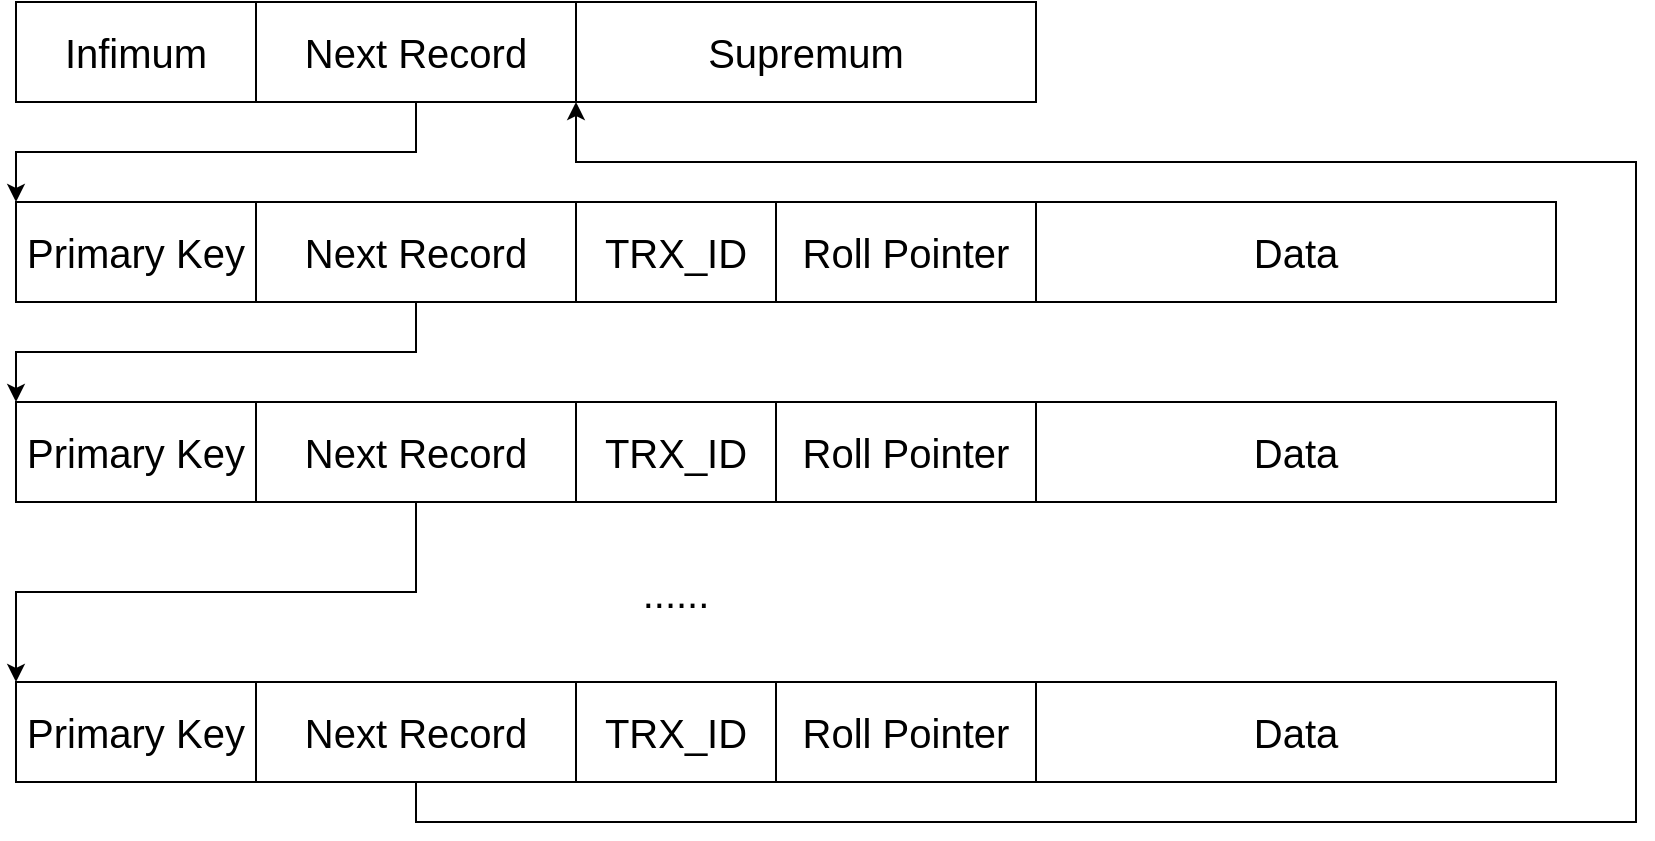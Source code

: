 <mxfile version="20.8.19" type="device"><diagram name="Page-1" id="5X7qmwgHOfAjLhb3YUsZ"><mxGraphModel dx="1434" dy="708" grid="1" gridSize="10" guides="1" tooltips="1" connect="1" arrows="1" fold="1" page="1" pageScale="1" pageWidth="850" pageHeight="1100" math="0" shadow="0"><root><mxCell id="0"/><mxCell id="1" parent="0"/><mxCell id="koLjiDiufipP8f6T_nUg-2" value="&lt;span style=&quot;font-size: 20px;&quot;&gt;Primary Key&lt;/span&gt;" style="rounded=0;whiteSpace=wrap;html=1;" vertex="1" parent="1"><mxGeometry x="160" y="190" width="120" height="50" as="geometry"/></mxCell><mxCell id="koLjiDiufipP8f6T_nUg-11" value="&lt;span style=&quot;font-size: 20px;&quot;&gt;Data&lt;/span&gt;" style="rounded=0;whiteSpace=wrap;html=1;" vertex="1" parent="1"><mxGeometry x="670" y="190" width="260" height="50" as="geometry"/></mxCell><mxCell id="koLjiDiufipP8f6T_nUg-24" style="edgeStyle=orthogonalEdgeStyle;rounded=0;orthogonalLoop=1;jettySize=auto;html=1;exitX=0.5;exitY=1;exitDx=0;exitDy=0;entryX=0;entryY=0;entryDx=0;entryDy=0;fontSize=20;" edge="1" parent="1" source="koLjiDiufipP8f6T_nUg-12" target="koLjiDiufipP8f6T_nUg-15"><mxGeometry relative="1" as="geometry"/></mxCell><mxCell id="koLjiDiufipP8f6T_nUg-12" value="&lt;span style=&quot;font-size: 20px;&quot;&gt;Next Record&lt;/span&gt;" style="rounded=0;whiteSpace=wrap;html=1;" vertex="1" parent="1"><mxGeometry x="280" y="190" width="160" height="50" as="geometry"/></mxCell><mxCell id="koLjiDiufipP8f6T_nUg-13" value="&lt;span style=&quot;font-size: 20px;&quot;&gt;TRX_ID&lt;/span&gt;" style="rounded=0;whiteSpace=wrap;html=1;" vertex="1" parent="1"><mxGeometry x="440" y="190" width="100" height="50" as="geometry"/></mxCell><mxCell id="koLjiDiufipP8f6T_nUg-14" value="&lt;span style=&quot;font-size: 20px;&quot;&gt;Roll Pointer&lt;/span&gt;" style="rounded=0;whiteSpace=wrap;html=1;" vertex="1" parent="1"><mxGeometry x="540" y="190" width="130" height="50" as="geometry"/></mxCell><mxCell id="koLjiDiufipP8f6T_nUg-15" value="&lt;span style=&quot;font-size: 20px;&quot;&gt;Primary Key&lt;/span&gt;" style="rounded=0;whiteSpace=wrap;html=1;" vertex="1" parent="1"><mxGeometry x="160" y="290" width="120" height="50" as="geometry"/></mxCell><mxCell id="koLjiDiufipP8f6T_nUg-16" value="&lt;span style=&quot;font-size: 20px;&quot;&gt;Data&lt;/span&gt;" style="rounded=0;whiteSpace=wrap;html=1;" vertex="1" parent="1"><mxGeometry x="670" y="290" width="260" height="50" as="geometry"/></mxCell><mxCell id="koLjiDiufipP8f6T_nUg-30" style="edgeStyle=orthogonalEdgeStyle;rounded=0;orthogonalLoop=1;jettySize=auto;html=1;exitX=0.5;exitY=1;exitDx=0;exitDy=0;entryX=0;entryY=0;entryDx=0;entryDy=0;fontSize=20;" edge="1" parent="1" source="koLjiDiufipP8f6T_nUg-17" target="koLjiDiufipP8f6T_nUg-25"><mxGeometry relative="1" as="geometry"/></mxCell><mxCell id="koLjiDiufipP8f6T_nUg-17" value="&lt;span style=&quot;font-size: 20px;&quot;&gt;Next Record&lt;/span&gt;" style="rounded=0;whiteSpace=wrap;html=1;" vertex="1" parent="1"><mxGeometry x="280" y="290" width="160" height="50" as="geometry"/></mxCell><mxCell id="koLjiDiufipP8f6T_nUg-18" value="&lt;span style=&quot;font-size: 20px;&quot;&gt;TRX_ID&lt;/span&gt;" style="rounded=0;whiteSpace=wrap;html=1;" vertex="1" parent="1"><mxGeometry x="440" y="290" width="100" height="50" as="geometry"/></mxCell><mxCell id="koLjiDiufipP8f6T_nUg-19" value="&lt;span style=&quot;font-size: 20px;&quot;&gt;Roll Pointer&lt;/span&gt;" style="rounded=0;whiteSpace=wrap;html=1;" vertex="1" parent="1"><mxGeometry x="540" y="290" width="130" height="50" as="geometry"/></mxCell><mxCell id="koLjiDiufipP8f6T_nUg-20" value="&lt;span style=&quot;font-size: 20px;&quot;&gt;Infimum&lt;/span&gt;" style="rounded=0;whiteSpace=wrap;html=1;" vertex="1" parent="1"><mxGeometry x="160" y="90" width="120" height="50" as="geometry"/></mxCell><mxCell id="koLjiDiufipP8f6T_nUg-23" style="edgeStyle=orthogonalEdgeStyle;rounded=0;orthogonalLoop=1;jettySize=auto;html=1;entryX=0;entryY=0;entryDx=0;entryDy=0;fontSize=20;" edge="1" parent="1" source="koLjiDiufipP8f6T_nUg-21" target="koLjiDiufipP8f6T_nUg-2"><mxGeometry relative="1" as="geometry"/></mxCell><mxCell id="koLjiDiufipP8f6T_nUg-21" value="&lt;span style=&quot;font-size: 20px;&quot;&gt;Next Record&lt;/span&gt;" style="rounded=0;whiteSpace=wrap;html=1;" vertex="1" parent="1"><mxGeometry x="280" y="90" width="160" height="50" as="geometry"/></mxCell><mxCell id="koLjiDiufipP8f6T_nUg-22" value="&lt;font style=&quot;font-size: 20px;&quot;&gt;......&lt;/font&gt;" style="text;strokeColor=none;align=center;fillColor=none;html=1;verticalAlign=middle;whiteSpace=wrap;rounded=0;fontSize=12;" vertex="1" parent="1"><mxGeometry x="460" y="370" width="60" height="30" as="geometry"/></mxCell><mxCell id="koLjiDiufipP8f6T_nUg-25" value="&lt;span style=&quot;font-size: 20px;&quot;&gt;Primary Key&lt;/span&gt;" style="rounded=0;whiteSpace=wrap;html=1;" vertex="1" parent="1"><mxGeometry x="160" y="430" width="120" height="50" as="geometry"/></mxCell><mxCell id="koLjiDiufipP8f6T_nUg-26" value="&lt;span style=&quot;font-size: 20px;&quot;&gt;Data&lt;/span&gt;" style="rounded=0;whiteSpace=wrap;html=1;" vertex="1" parent="1"><mxGeometry x="670" y="430" width="260" height="50" as="geometry"/></mxCell><mxCell id="koLjiDiufipP8f6T_nUg-33" style="edgeStyle=orthogonalEdgeStyle;rounded=0;orthogonalLoop=1;jettySize=auto;html=1;exitX=0.5;exitY=1;exitDx=0;exitDy=0;entryX=0;entryY=1;entryDx=0;entryDy=0;fontSize=20;" edge="1" parent="1" source="koLjiDiufipP8f6T_nUg-27" target="koLjiDiufipP8f6T_nUg-31"><mxGeometry relative="1" as="geometry"><Array as="points"><mxPoint x="360" y="500"/><mxPoint x="970" y="500"/><mxPoint x="970" y="170"/><mxPoint x="440" y="170"/></Array></mxGeometry></mxCell><mxCell id="koLjiDiufipP8f6T_nUg-27" value="&lt;span style=&quot;font-size: 20px;&quot;&gt;Next Record&lt;/span&gt;" style="rounded=0;whiteSpace=wrap;html=1;" vertex="1" parent="1"><mxGeometry x="280" y="430" width="160" height="50" as="geometry"/></mxCell><mxCell id="koLjiDiufipP8f6T_nUg-28" value="&lt;span style=&quot;font-size: 20px;&quot;&gt;TRX_ID&lt;/span&gt;" style="rounded=0;whiteSpace=wrap;html=1;" vertex="1" parent="1"><mxGeometry x="440" y="430" width="100" height="50" as="geometry"/></mxCell><mxCell id="koLjiDiufipP8f6T_nUg-29" value="&lt;span style=&quot;font-size: 20px;&quot;&gt;Roll Pointer&lt;/span&gt;" style="rounded=0;whiteSpace=wrap;html=1;" vertex="1" parent="1"><mxGeometry x="540" y="430" width="130" height="50" as="geometry"/></mxCell><mxCell id="koLjiDiufipP8f6T_nUg-31" value="&lt;span style=&quot;font-size: 20px;&quot;&gt;Supremum&lt;/span&gt;" style="rounded=0;whiteSpace=wrap;html=1;" vertex="1" parent="1"><mxGeometry x="440" y="90" width="230" height="50" as="geometry"/></mxCell></root></mxGraphModel></diagram></mxfile>